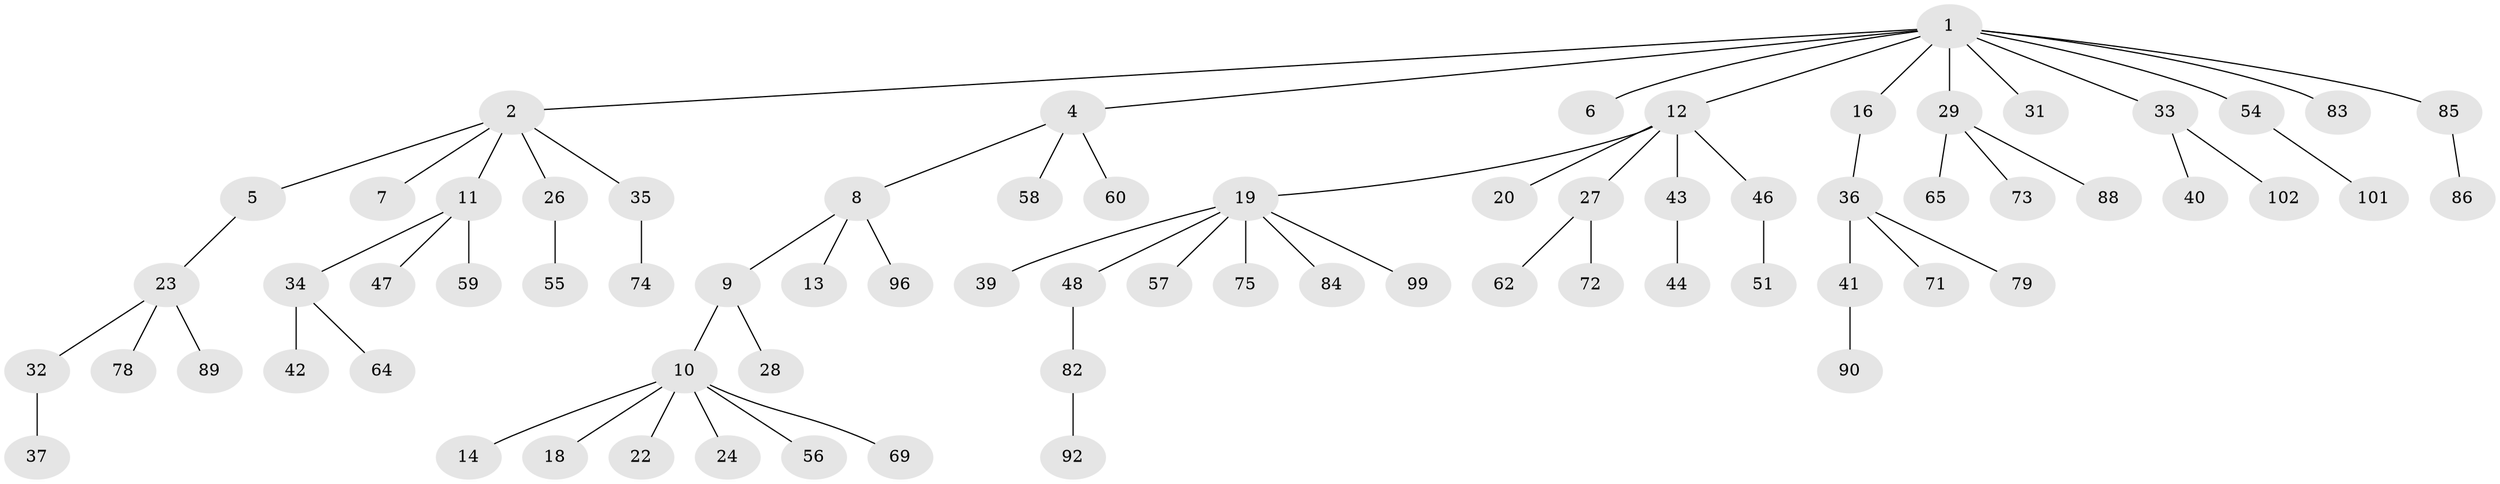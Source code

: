 // original degree distribution, {10: 0.009708737864077669, 7: 0.019417475728155338, 3: 0.05825242718446602, 5: 0.02912621359223301, 2: 0.2815533980582524, 1: 0.5145631067961165, 4: 0.08737864077669903}
// Generated by graph-tools (version 1.1) at 2025/11/02/27/25 16:11:25]
// undirected, 72 vertices, 71 edges
graph export_dot {
graph [start="1"]
  node [color=gray90,style=filled];
  1 [super="+3"];
  2 [super="+80"];
  4 [super="+67"];
  5;
  6;
  7 [super="+38"];
  8;
  9;
  10 [super="+15"];
  11;
  12 [super="+17"];
  13;
  14;
  16 [super="+30"];
  18 [super="+98"];
  19 [super="+21"];
  20 [super="+97"];
  22 [super="+52"];
  23 [super="+25"];
  24 [super="+93"];
  26;
  27 [super="+70"];
  28 [super="+50"];
  29 [super="+61"];
  31;
  32;
  33 [super="+77"];
  34 [super="+53"];
  35;
  36 [super="+94"];
  37 [super="+49"];
  39 [super="+45"];
  40;
  41 [super="+81"];
  42;
  43 [super="+76"];
  44;
  46;
  47;
  48 [super="+68"];
  51;
  54 [super="+63"];
  55 [super="+91"];
  56;
  57;
  58;
  59 [super="+66"];
  60;
  62;
  64;
  65;
  69;
  71;
  72;
  73;
  74;
  75;
  78;
  79 [super="+103"];
  82 [super="+87"];
  83;
  84;
  85;
  86 [super="+100"];
  88;
  89;
  90 [super="+95"];
  92;
  96;
  99;
  101;
  102;
  1 -- 2;
  1 -- 4;
  1 -- 6;
  1 -- 12;
  1 -- 16;
  1 -- 33;
  1 -- 54;
  1 -- 83;
  1 -- 85;
  1 -- 29;
  1 -- 31;
  2 -- 5;
  2 -- 7;
  2 -- 11;
  2 -- 26;
  2 -- 35;
  4 -- 8;
  4 -- 58;
  4 -- 60;
  5 -- 23;
  8 -- 9;
  8 -- 13;
  8 -- 96;
  9 -- 10;
  9 -- 28;
  10 -- 14;
  10 -- 22;
  10 -- 24;
  10 -- 56;
  10 -- 69;
  10 -- 18;
  11 -- 34;
  11 -- 47;
  11 -- 59;
  12 -- 20;
  12 -- 46;
  12 -- 19;
  12 -- 43;
  12 -- 27;
  16 -- 36;
  19 -- 39;
  19 -- 48;
  19 -- 99;
  19 -- 84;
  19 -- 57;
  19 -- 75;
  23 -- 32;
  23 -- 89;
  23 -- 78;
  26 -- 55;
  27 -- 62;
  27 -- 72;
  29 -- 65;
  29 -- 88;
  29 -- 73;
  32 -- 37;
  33 -- 40;
  33 -- 102;
  34 -- 42;
  34 -- 64;
  35 -- 74;
  36 -- 41;
  36 -- 71;
  36 -- 79;
  41 -- 90;
  43 -- 44;
  46 -- 51;
  48 -- 82;
  54 -- 101;
  82 -- 92;
  85 -- 86;
}
